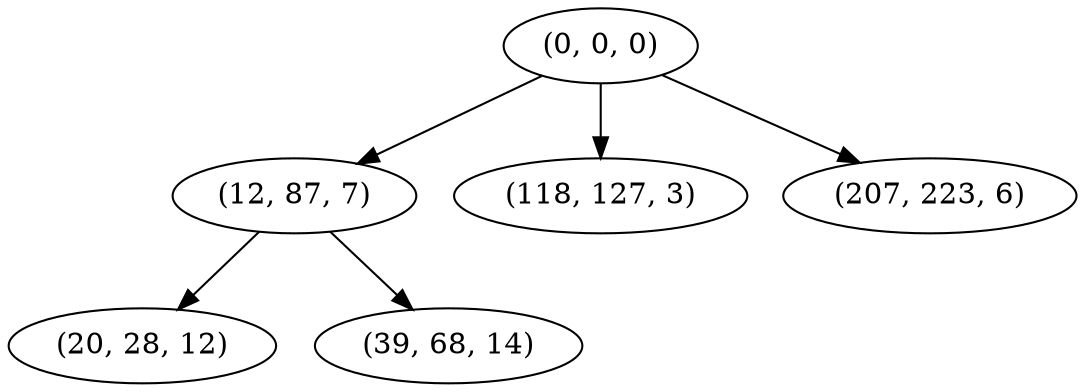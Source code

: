 digraph tree {
    "(0, 0, 0)";
    "(12, 87, 7)";
    "(20, 28, 12)";
    "(39, 68, 14)";
    "(118, 127, 3)";
    "(207, 223, 6)";
    "(0, 0, 0)" -> "(12, 87, 7)";
    "(0, 0, 0)" -> "(118, 127, 3)";
    "(0, 0, 0)" -> "(207, 223, 6)";
    "(12, 87, 7)" -> "(20, 28, 12)";
    "(12, 87, 7)" -> "(39, 68, 14)";
}

